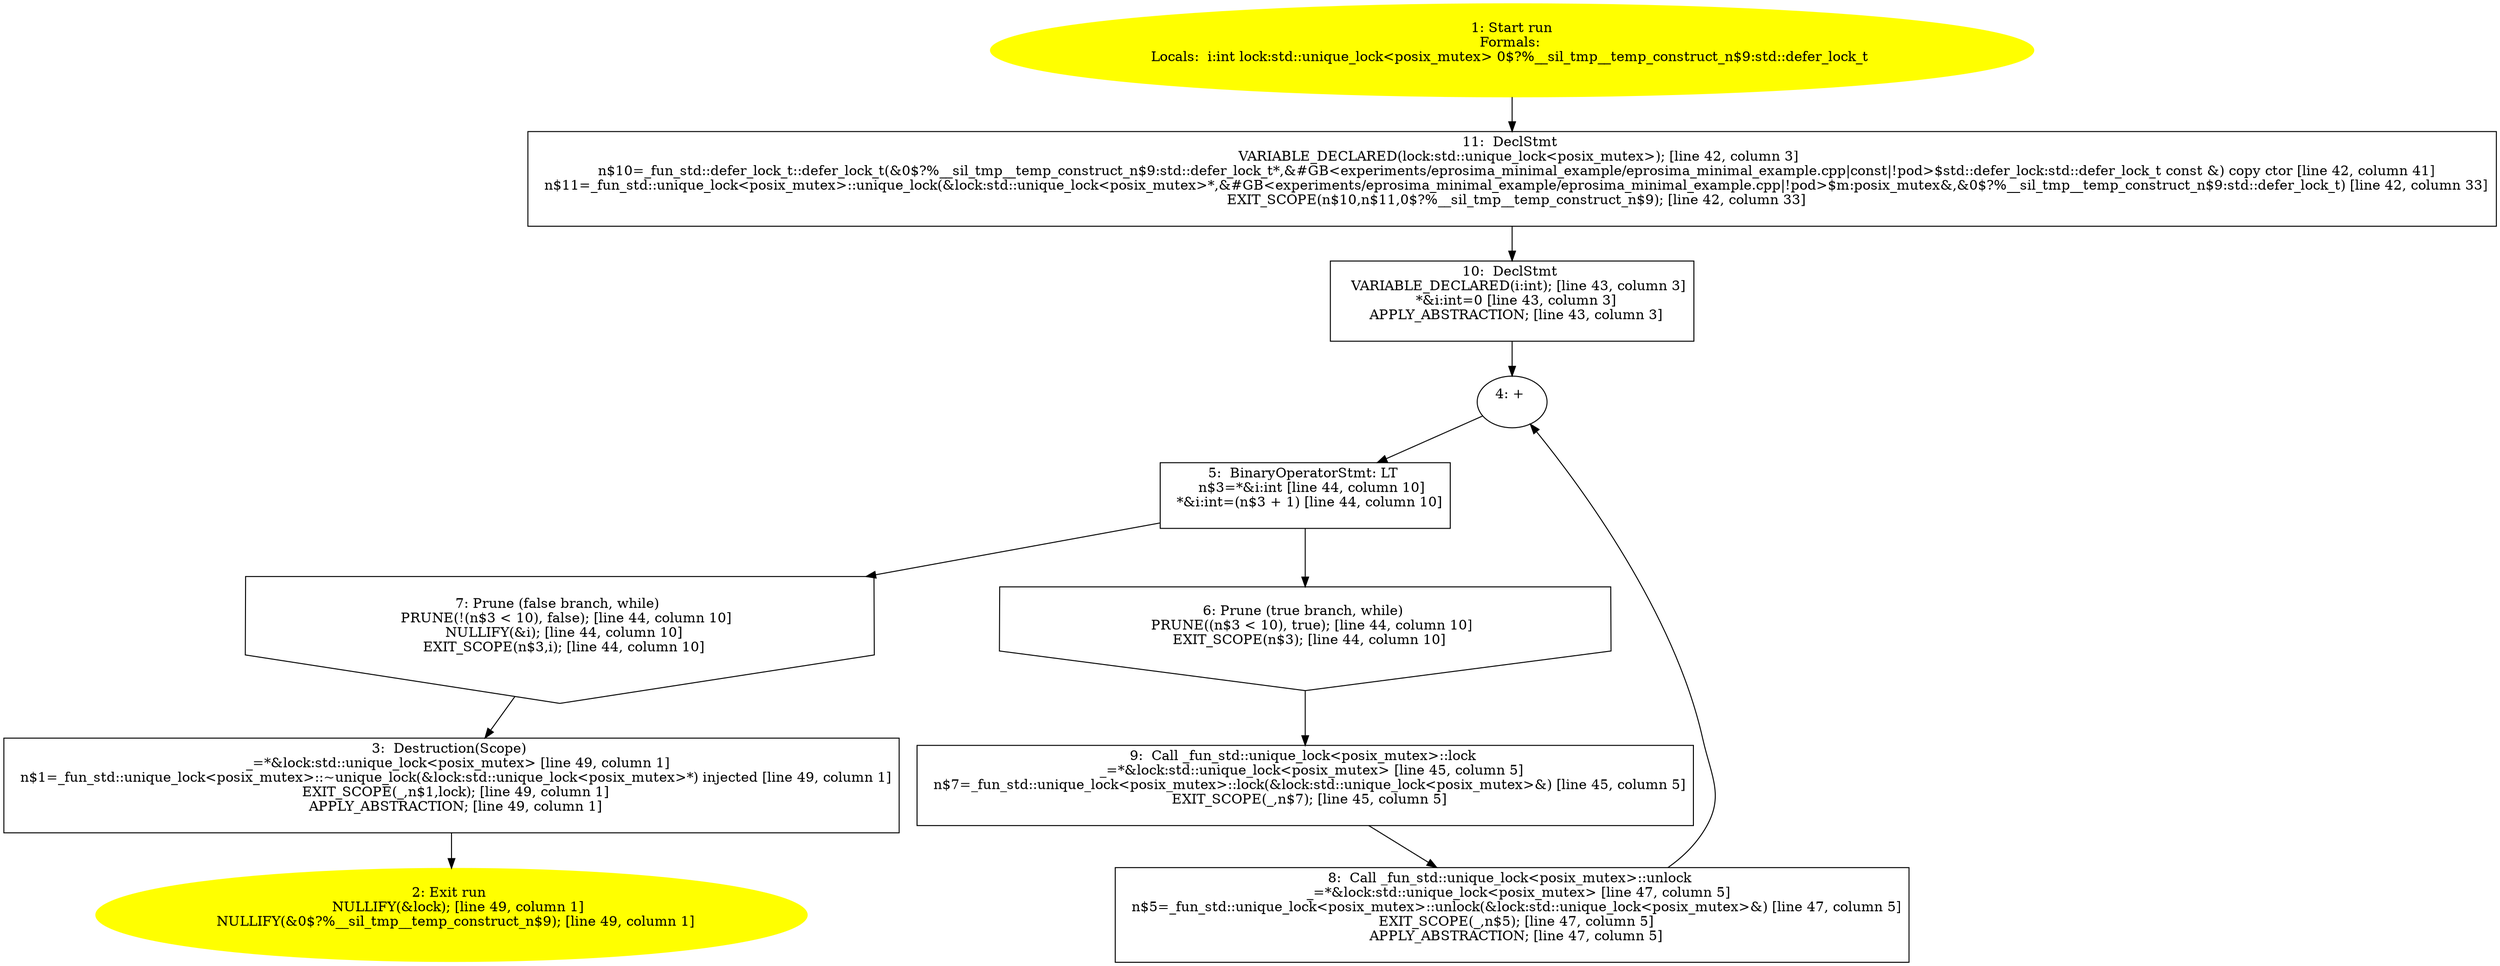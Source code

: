 /* @generated */
digraph cfg {
"run#7318987756397183324.4762c13b17a3b70e11002f366905444f_1" [label="1: Start run\nFormals: \nLocals:  i:int lock:std::unique_lock<posix_mutex> 0$?%__sil_tmp__temp_construct_n$9:std::defer_lock_t \n  " color=yellow style=filled]
	

	 "run#7318987756397183324.4762c13b17a3b70e11002f366905444f_1" -> "run#7318987756397183324.4762c13b17a3b70e11002f366905444f_11" ;
"run#7318987756397183324.4762c13b17a3b70e11002f366905444f_2" [label="2: Exit run \n   NULLIFY(&lock); [line 49, column 1]\n  NULLIFY(&0$?%__sil_tmp__temp_construct_n$9); [line 49, column 1]\n " color=yellow style=filled]
	

"run#7318987756397183324.4762c13b17a3b70e11002f366905444f_3" [label="3:  Destruction(Scope) \n   _=*&lock:std::unique_lock<posix_mutex> [line 49, column 1]\n  n$1=_fun_std::unique_lock<posix_mutex>::~unique_lock(&lock:std::unique_lock<posix_mutex>*) injected [line 49, column 1]\n  EXIT_SCOPE(_,n$1,lock); [line 49, column 1]\n  APPLY_ABSTRACTION; [line 49, column 1]\n " shape="box"]
	

	 "run#7318987756397183324.4762c13b17a3b70e11002f366905444f_3" -> "run#7318987756397183324.4762c13b17a3b70e11002f366905444f_2" ;
"run#7318987756397183324.4762c13b17a3b70e11002f366905444f_4" [label="4: + \n  " ]
	

	 "run#7318987756397183324.4762c13b17a3b70e11002f366905444f_4" -> "run#7318987756397183324.4762c13b17a3b70e11002f366905444f_5" ;
"run#7318987756397183324.4762c13b17a3b70e11002f366905444f_5" [label="5:  BinaryOperatorStmt: LT \n   n$3=*&i:int [line 44, column 10]\n  *&i:int=(n$3 + 1) [line 44, column 10]\n " shape="box"]
	

	 "run#7318987756397183324.4762c13b17a3b70e11002f366905444f_5" -> "run#7318987756397183324.4762c13b17a3b70e11002f366905444f_6" ;
	 "run#7318987756397183324.4762c13b17a3b70e11002f366905444f_5" -> "run#7318987756397183324.4762c13b17a3b70e11002f366905444f_7" ;
"run#7318987756397183324.4762c13b17a3b70e11002f366905444f_6" [label="6: Prune (true branch, while) \n   PRUNE((n$3 < 10), true); [line 44, column 10]\n  EXIT_SCOPE(n$3); [line 44, column 10]\n " shape="invhouse"]
	

	 "run#7318987756397183324.4762c13b17a3b70e11002f366905444f_6" -> "run#7318987756397183324.4762c13b17a3b70e11002f366905444f_9" ;
"run#7318987756397183324.4762c13b17a3b70e11002f366905444f_7" [label="7: Prune (false branch, while) \n   PRUNE(!(n$3 < 10), false); [line 44, column 10]\n  NULLIFY(&i); [line 44, column 10]\n  EXIT_SCOPE(n$3,i); [line 44, column 10]\n " shape="invhouse"]
	

	 "run#7318987756397183324.4762c13b17a3b70e11002f366905444f_7" -> "run#7318987756397183324.4762c13b17a3b70e11002f366905444f_3" ;
"run#7318987756397183324.4762c13b17a3b70e11002f366905444f_8" [label="8:  Call _fun_std::unique_lock<posix_mutex>::unlock \n   _=*&lock:std::unique_lock<posix_mutex> [line 47, column 5]\n  n$5=_fun_std::unique_lock<posix_mutex>::unlock(&lock:std::unique_lock<posix_mutex>&) [line 47, column 5]\n  EXIT_SCOPE(_,n$5); [line 47, column 5]\n  APPLY_ABSTRACTION; [line 47, column 5]\n " shape="box"]
	

	 "run#7318987756397183324.4762c13b17a3b70e11002f366905444f_8" -> "run#7318987756397183324.4762c13b17a3b70e11002f366905444f_4" ;
"run#7318987756397183324.4762c13b17a3b70e11002f366905444f_9" [label="9:  Call _fun_std::unique_lock<posix_mutex>::lock \n   _=*&lock:std::unique_lock<posix_mutex> [line 45, column 5]\n  n$7=_fun_std::unique_lock<posix_mutex>::lock(&lock:std::unique_lock<posix_mutex>&) [line 45, column 5]\n  EXIT_SCOPE(_,n$7); [line 45, column 5]\n " shape="box"]
	

	 "run#7318987756397183324.4762c13b17a3b70e11002f366905444f_9" -> "run#7318987756397183324.4762c13b17a3b70e11002f366905444f_8" ;
"run#7318987756397183324.4762c13b17a3b70e11002f366905444f_10" [label="10:  DeclStmt \n   VARIABLE_DECLARED(i:int); [line 43, column 3]\n  *&i:int=0 [line 43, column 3]\n  APPLY_ABSTRACTION; [line 43, column 3]\n " shape="box"]
	

	 "run#7318987756397183324.4762c13b17a3b70e11002f366905444f_10" -> "run#7318987756397183324.4762c13b17a3b70e11002f366905444f_4" ;
"run#7318987756397183324.4762c13b17a3b70e11002f366905444f_11" [label="11:  DeclStmt \n   VARIABLE_DECLARED(lock:std::unique_lock<posix_mutex>); [line 42, column 3]\n  n$10=_fun_std::defer_lock_t::defer_lock_t(&0$?%__sil_tmp__temp_construct_n$9:std::defer_lock_t*,&#GB<experiments/eprosima_minimal_example/eprosima_minimal_example.cpp|const|!pod>$std::defer_lock:std::defer_lock_t const &) copy ctor [line 42, column 41]\n  n$11=_fun_std::unique_lock<posix_mutex>::unique_lock(&lock:std::unique_lock<posix_mutex>*,&#GB<experiments/eprosima_minimal_example/eprosima_minimal_example.cpp|!pod>$m:posix_mutex&,&0$?%__sil_tmp__temp_construct_n$9:std::defer_lock_t) [line 42, column 33]\n  EXIT_SCOPE(n$10,n$11,0$?%__sil_tmp__temp_construct_n$9); [line 42, column 33]\n " shape="box"]
	

	 "run#7318987756397183324.4762c13b17a3b70e11002f366905444f_11" -> "run#7318987756397183324.4762c13b17a3b70e11002f366905444f_10" ;
}
